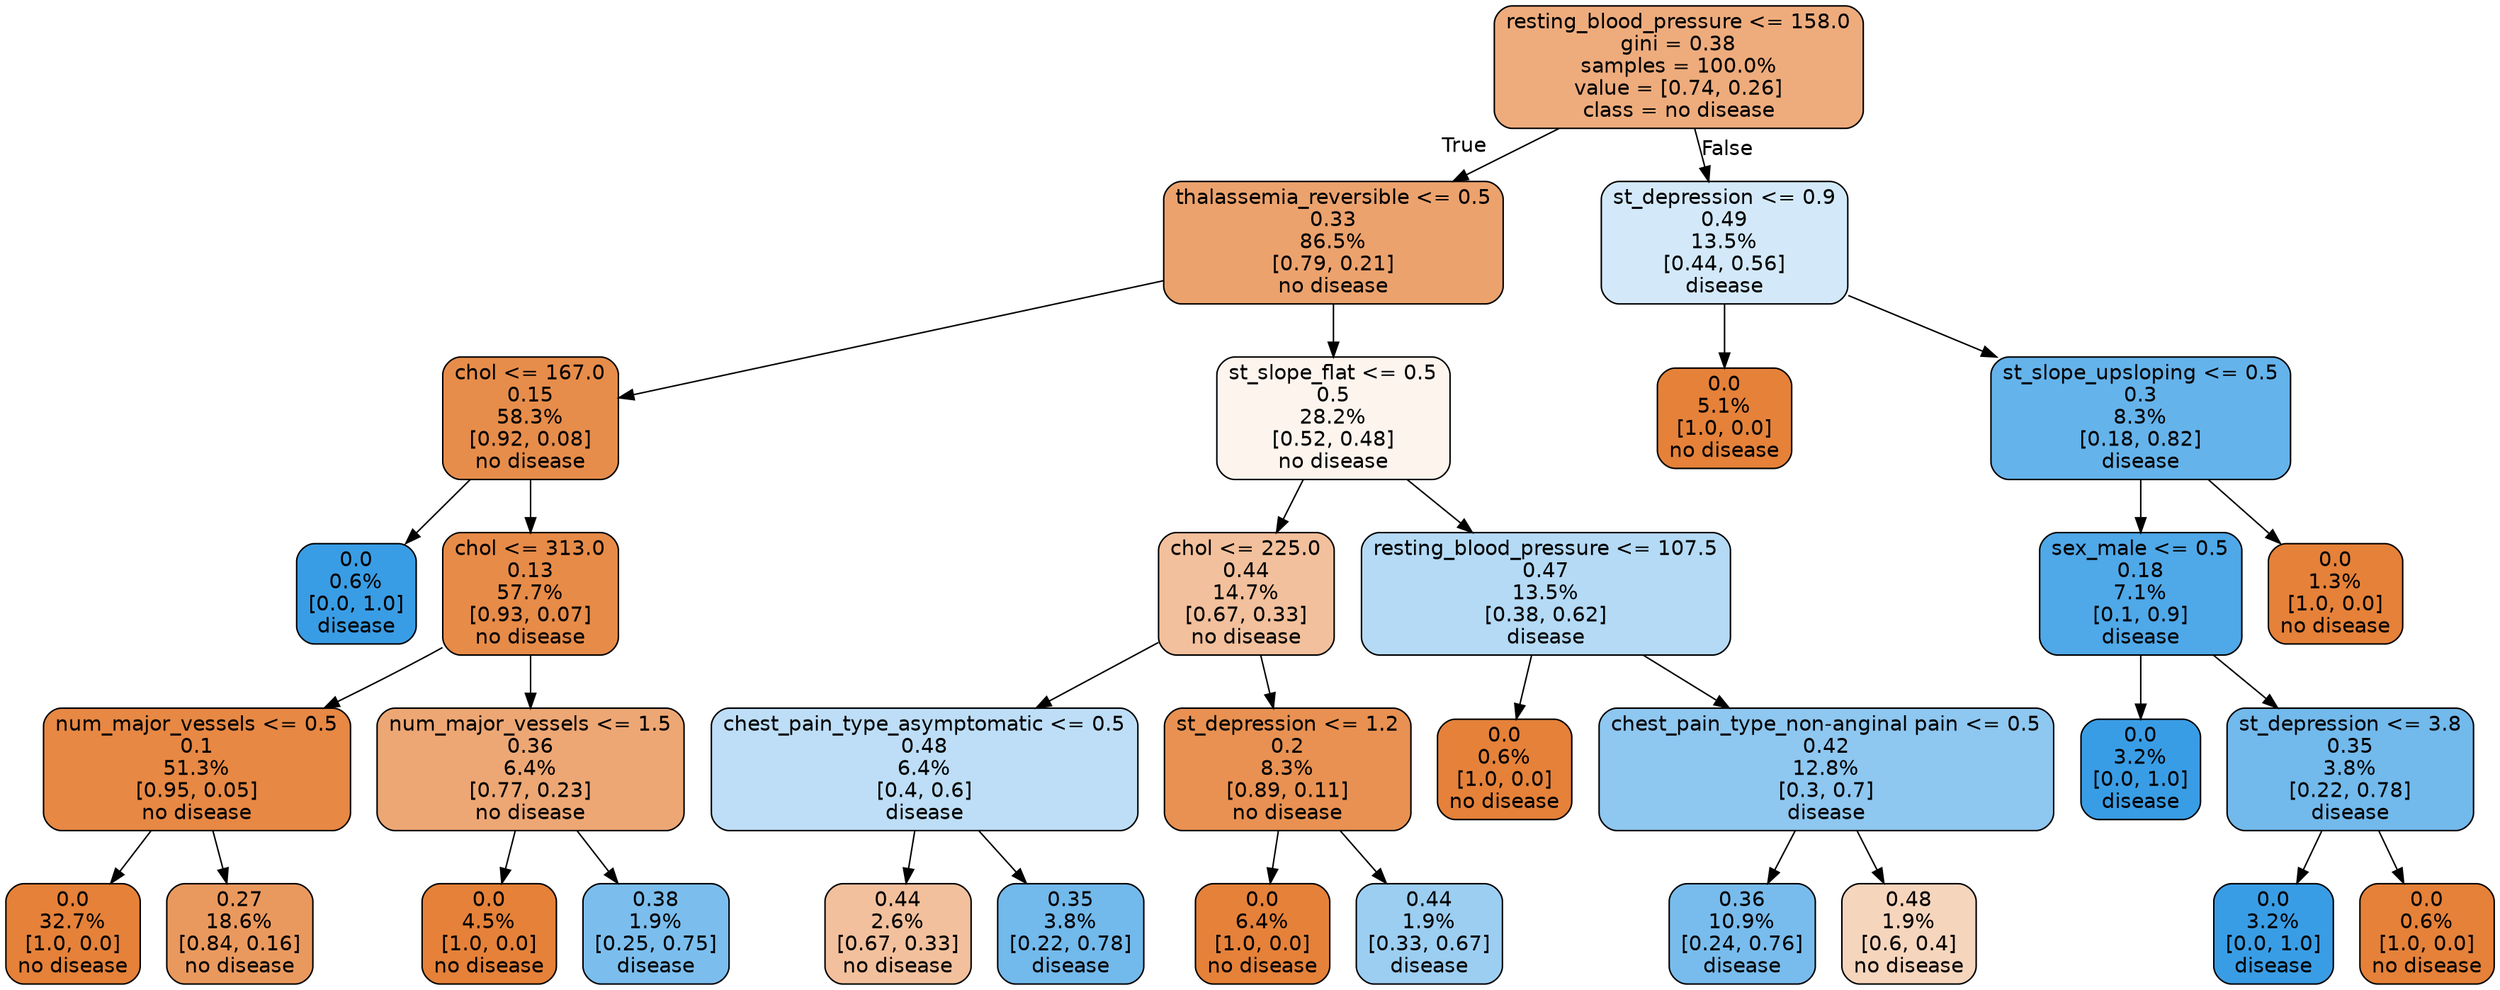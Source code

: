 digraph Tree {
node [shape=box, style="filled, rounded", color="black", fontname="helvetica"] ;
edge [fontname="helvetica"] ;
0 [label="resting_blood_pressure <= 158.0\ngini = 0.38\nsamples = 100.0%\nvalue = [0.74, 0.26]\nclass = no disease", fillcolor="#eeac7d"] ;
1 [label="thalassemia_reversible <= 0.5\n0.33\n86.5%\n[0.79, 0.21]\nno disease", fillcolor="#eca26d"] ;
0 -> 1 [labeldistance=2.5, labelangle=45, headlabel="True"] ;
2 [label="chol <= 167.0\n0.15\n58.3%\n[0.92, 0.08]\nno disease", fillcolor="#e78d4b"] ;
1 -> 2 ;
3 [label="0.0\n0.6%\n[0.0, 1.0]\ndisease", fillcolor="#399de5"] ;
2 -> 3 ;
4 [label="chol <= 313.0\n0.13\n57.7%\n[0.93, 0.07]\nno disease", fillcolor="#e78b48"] ;
2 -> 4 ;
5 [label="num_major_vessels <= 0.5\n0.1\n51.3%\n[0.95, 0.05]\nno disease", fillcolor="#e78844"] ;
4 -> 5 ;
6 [label="0.0\n32.7%\n[1.0, 0.0]\nno disease", fillcolor="#e58139"] ;
5 -> 6 ;
7 [label="0.27\n18.6%\n[0.84, 0.16]\nno disease", fillcolor="#ea995e"] ;
5 -> 7 ;
8 [label="num_major_vessels <= 1.5\n0.36\n6.4%\n[0.77, 0.23]\nno disease", fillcolor="#eda774"] ;
4 -> 8 ;
9 [label="0.0\n4.5%\n[1.0, 0.0]\nno disease", fillcolor="#e58139"] ;
8 -> 9 ;
10 [label="0.38\n1.9%\n[0.25, 0.75]\ndisease", fillcolor="#7bbeee"] ;
8 -> 10 ;
11 [label="st_slope_flat <= 0.5\n0.5\n28.2%\n[0.52, 0.48]\nno disease", fillcolor="#fdf4ee"] ;
1 -> 11 ;
12 [label="chol <= 225.0\n0.44\n14.7%\n[0.67, 0.33]\nno disease", fillcolor="#f2c09c"] ;
11 -> 12 ;
13 [label="chest_pain_type_asymptomatic <= 0.5\n0.48\n6.4%\n[0.4, 0.6]\ndisease", fillcolor="#bddef6"] ;
12 -> 13 ;
14 [label="0.44\n2.6%\n[0.67, 0.33]\nno disease", fillcolor="#f2c09c"] ;
13 -> 14 ;
15 [label="0.35\n3.8%\n[0.22, 0.78]\ndisease", fillcolor="#72b9ec"] ;
13 -> 15 ;
16 [label="st_depression <= 1.2\n0.2\n8.3%\n[0.89, 0.11]\nno disease", fillcolor="#e89152"] ;
12 -> 16 ;
17 [label="0.0\n6.4%\n[1.0, 0.0]\nno disease", fillcolor="#e58139"] ;
16 -> 17 ;
18 [label="0.44\n1.9%\n[0.33, 0.67]\ndisease", fillcolor="#9ccef2"] ;
16 -> 18 ;
19 [label="resting_blood_pressure <= 107.5\n0.47\n13.5%\n[0.38, 0.62]\ndisease", fillcolor="#b4daf5"] ;
11 -> 19 ;
20 [label="0.0\n0.6%\n[1.0, 0.0]\nno disease", fillcolor="#e58139"] ;
19 -> 20 ;
21 [label="chest_pain_type_non-anginal pain <= 0.5\n0.42\n12.8%\n[0.3, 0.7]\ndisease", fillcolor="#8ec7f0"] ;
19 -> 21 ;
22 [label="0.36\n10.9%\n[0.24, 0.76]\ndisease", fillcolor="#78bced"] ;
21 -> 22 ;
23 [label="0.48\n1.9%\n[0.6, 0.4]\nno disease", fillcolor="#f6d5bd"] ;
21 -> 23 ;
24 [label="st_depression <= 0.9\n0.49\n13.5%\n[0.44, 0.56]\ndisease", fillcolor="#d3e9f9"] ;
0 -> 24 [labeldistance=2.5, labelangle=-45, headlabel="False"] ;
25 [label="0.0\n5.1%\n[1.0, 0.0]\nno disease", fillcolor="#e58139"] ;
24 -> 25 ;
26 [label="st_slope_upsloping <= 0.5\n0.3\n8.3%\n[0.18, 0.82]\ndisease", fillcolor="#65b3eb"] ;
24 -> 26 ;
27 [label="sex_male <= 0.5\n0.18\n7.1%\n[0.1, 0.9]\ndisease", fillcolor="#4fa8e8"] ;
26 -> 27 ;
28 [label="0.0\n3.2%\n[0.0, 1.0]\ndisease", fillcolor="#399de5"] ;
27 -> 28 ;
29 [label="st_depression <= 3.8\n0.35\n3.8%\n[0.22, 0.78]\ndisease", fillcolor="#72b9ec"] ;
27 -> 29 ;
30 [label="0.0\n3.2%\n[0.0, 1.0]\ndisease", fillcolor="#399de5"] ;
29 -> 30 ;
31 [label="0.0\n0.6%\n[1.0, 0.0]\nno disease", fillcolor="#e58139"] ;
29 -> 31 ;
32 [label="0.0\n1.3%\n[1.0, 0.0]\nno disease", fillcolor="#e58139"] ;
26 -> 32 ;
}